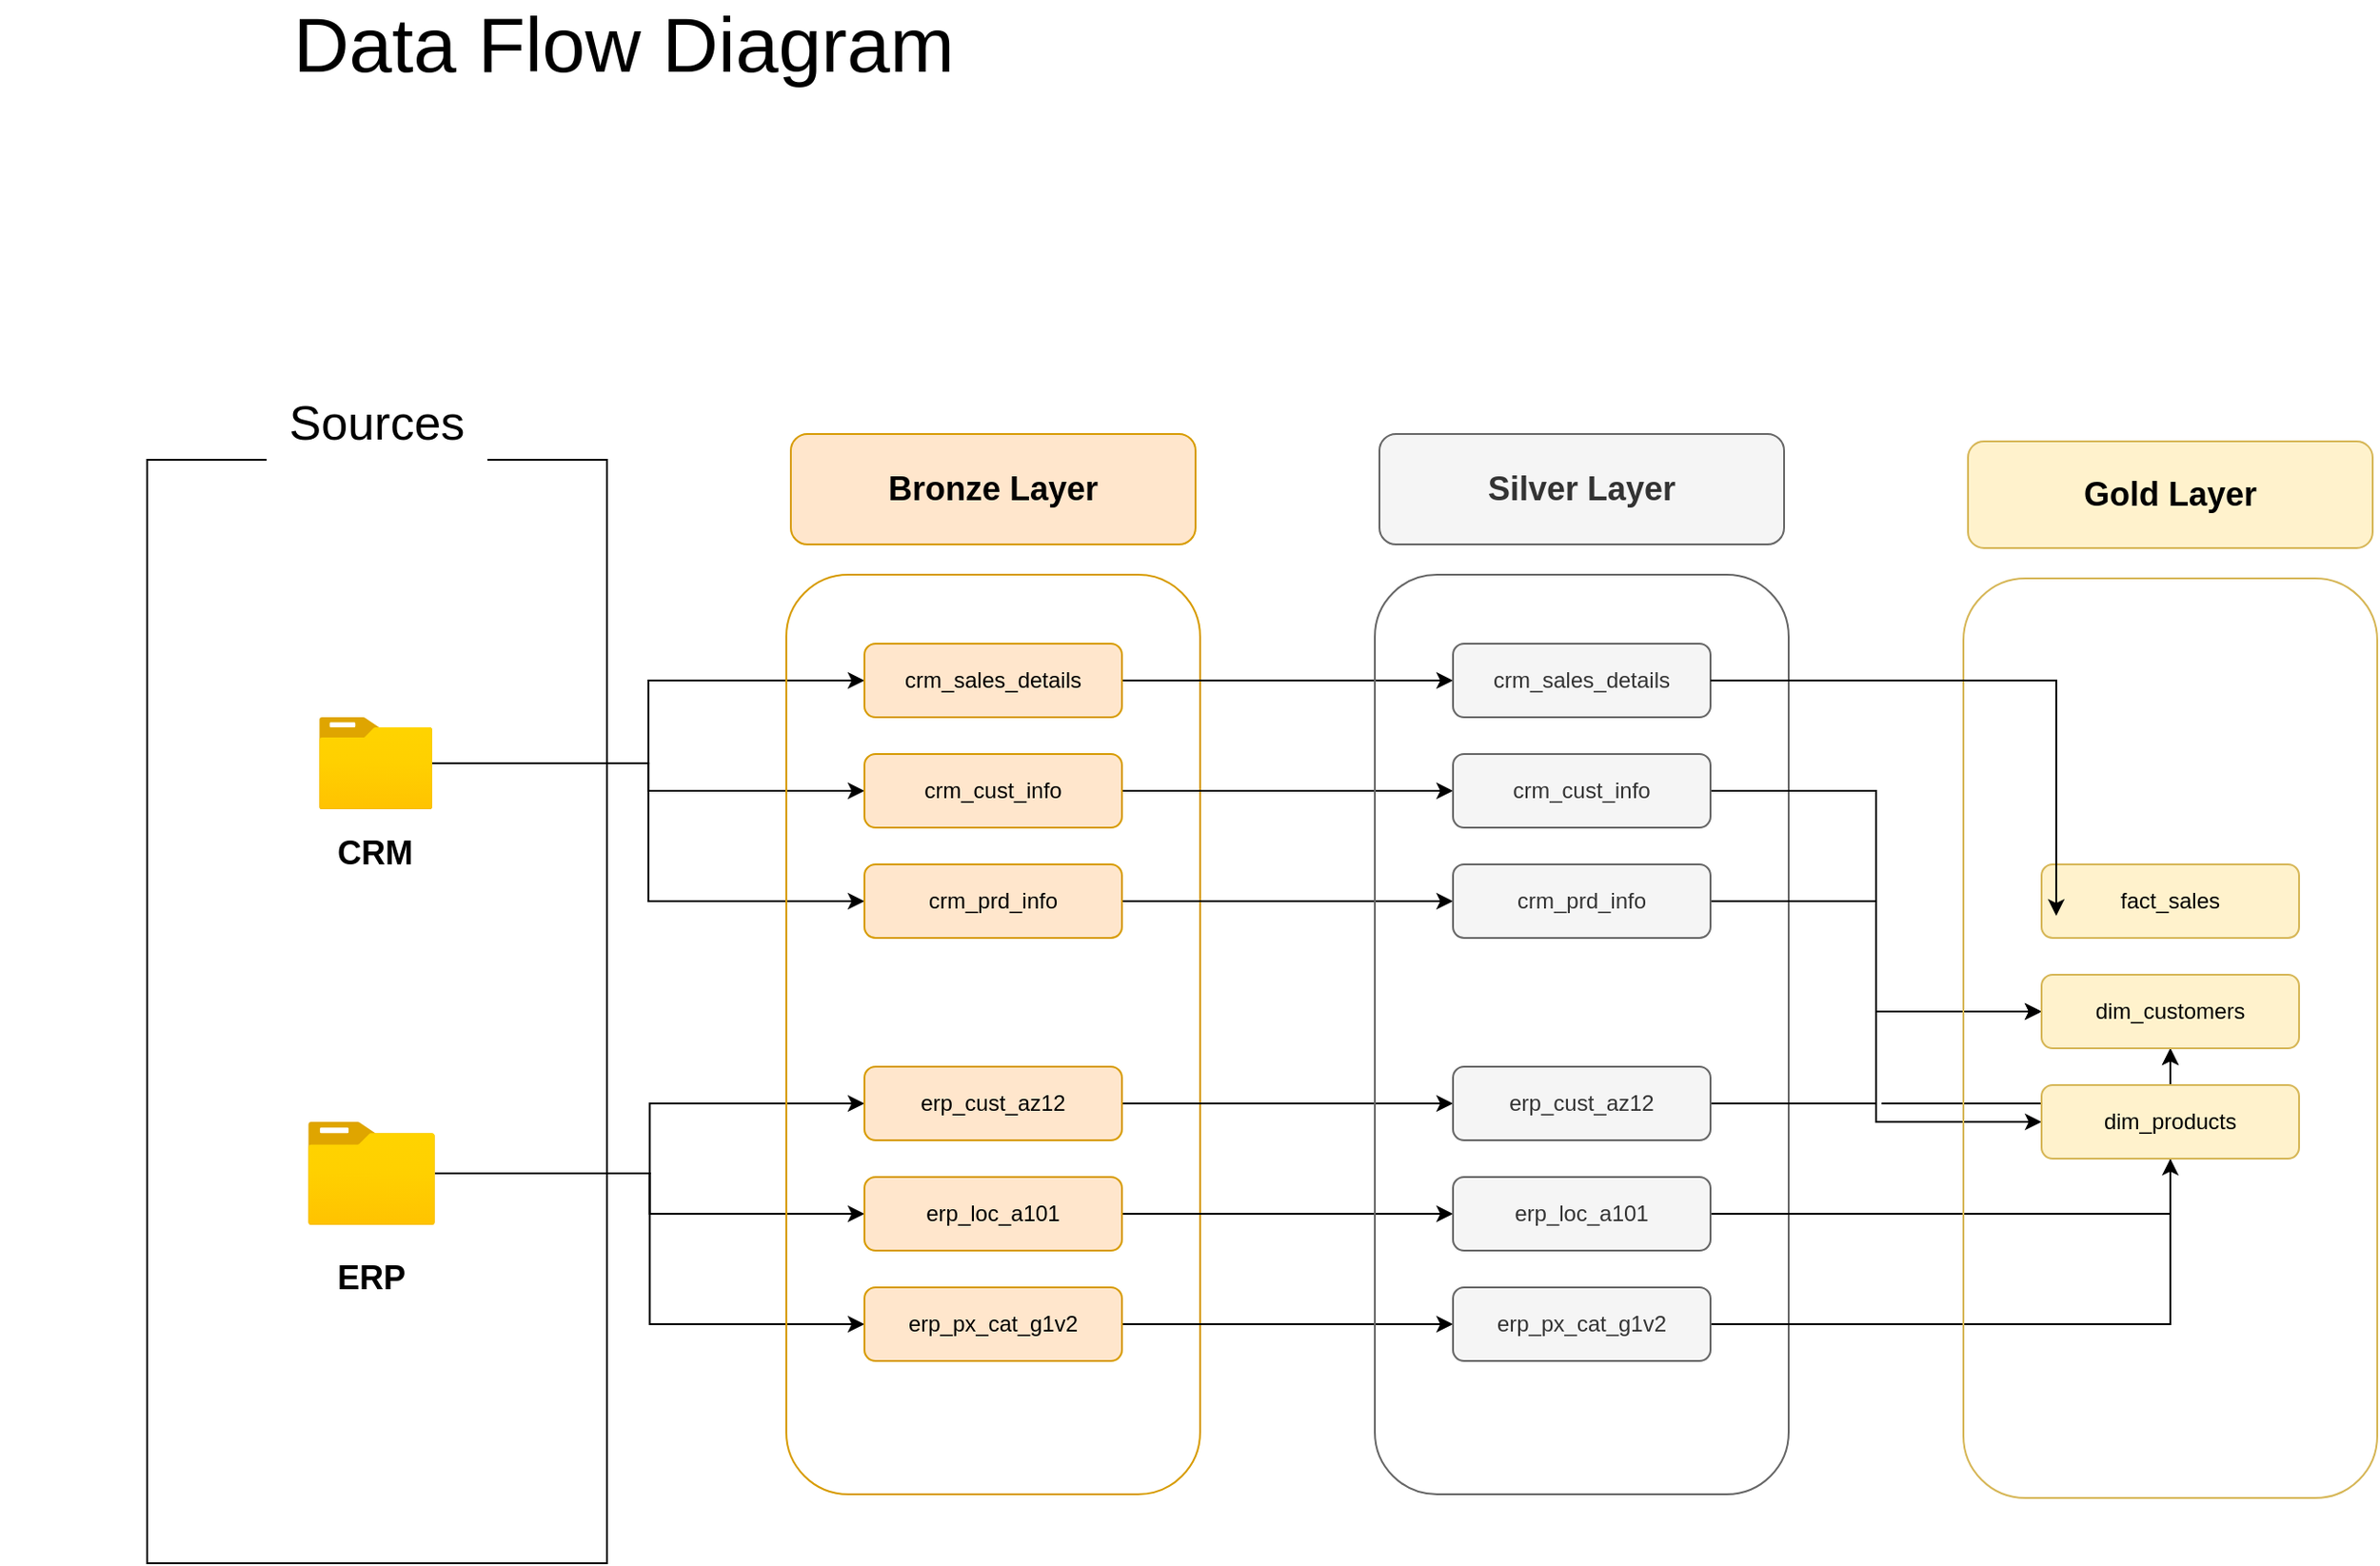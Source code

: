 <mxfile version="27.0.9">
  <diagram name="Page-1" id="jAmCfUwUmkMUKzXsLRDn">
    <mxGraphModel dx="5426" dy="883" grid="1" gridSize="10" guides="1" tooltips="1" connect="1" arrows="1" fold="1" page="1" pageScale="1" pageWidth="2000" pageHeight="4000" math="0" shadow="0">
      <root>
        <mxCell id="0" />
        <mxCell id="1" parent="0" />
        <mxCell id="l-5gjHfXHYjD6CcOfBbO-2" value="&lt;font&gt;Data Flow Diagram&amp;nbsp;&lt;/font&gt;" style="text;html=1;align=center;verticalAlign=middle;whiteSpace=wrap;rounded=0;fontSize=42;" parent="1" vertex="1">
          <mxGeometry x="-3930" y="60" width="690" height="30" as="geometry" />
        </mxCell>
        <mxCell id="l-5gjHfXHYjD6CcOfBbO-3" value="" style="rounded=0;whiteSpace=wrap;html=1;fillColor=none;" parent="1" vertex="1">
          <mxGeometry x="-3850" y="300" width="250" height="600" as="geometry" />
        </mxCell>
        <mxCell id="l-5gjHfXHYjD6CcOfBbO-4" value="&lt;font style=&quot;font-size: 26px;&quot;&gt;Sources&lt;/font&gt;" style="rounded=1;whiteSpace=wrap;html=1;fillColor=default;strokeColor=none;glass=0;" parent="1" vertex="1">
          <mxGeometry x="-3785" y="250" width="120" height="60" as="geometry" />
        </mxCell>
        <mxCell id="l-5gjHfXHYjD6CcOfBbO-20" style="edgeStyle=orthogonalEdgeStyle;rounded=0;orthogonalLoop=1;jettySize=auto;html=1;entryX=0;entryY=0.5;entryDx=0;entryDy=0;" parent="1" source="l-5gjHfXHYjD6CcOfBbO-5" target="l-5gjHfXHYjD6CcOfBbO-14" edge="1">
          <mxGeometry relative="1" as="geometry" />
        </mxCell>
        <mxCell id="l-5gjHfXHYjD6CcOfBbO-21" style="edgeStyle=orthogonalEdgeStyle;rounded=0;orthogonalLoop=1;jettySize=auto;html=1;entryX=0;entryY=0.5;entryDx=0;entryDy=0;" parent="1" source="l-5gjHfXHYjD6CcOfBbO-5" target="l-5gjHfXHYjD6CcOfBbO-13" edge="1">
          <mxGeometry relative="1" as="geometry" />
        </mxCell>
        <mxCell id="l-5gjHfXHYjD6CcOfBbO-22" style="edgeStyle=orthogonalEdgeStyle;rounded=0;orthogonalLoop=1;jettySize=auto;html=1;entryX=0;entryY=0.5;entryDx=0;entryDy=0;" parent="1" source="l-5gjHfXHYjD6CcOfBbO-5" target="l-5gjHfXHYjD6CcOfBbO-15" edge="1">
          <mxGeometry relative="1" as="geometry" />
        </mxCell>
        <mxCell id="l-5gjHfXHYjD6CcOfBbO-5" value="" style="image;aspect=fixed;html=1;points=[];align=center;fontSize=12;image=img/lib/azure2/general/Folder_Blank.svg;" parent="1" vertex="1">
          <mxGeometry x="-3756.5" y="440" width="61.61" height="50" as="geometry" />
        </mxCell>
        <mxCell id="l-5gjHfXHYjD6CcOfBbO-6" value="CRM&lt;div&gt;&lt;br&gt;&lt;/div&gt;" style="text;html=1;align=center;verticalAlign=middle;whiteSpace=wrap;rounded=0;fontSize=18;fontStyle=1" parent="1" vertex="1">
          <mxGeometry x="-3755.69" y="510" width="60" height="30" as="geometry" />
        </mxCell>
        <mxCell id="l-5gjHfXHYjD6CcOfBbO-23" style="edgeStyle=orthogonalEdgeStyle;rounded=0;orthogonalLoop=1;jettySize=auto;html=1;" parent="1" source="l-5gjHfXHYjD6CcOfBbO-8" target="l-5gjHfXHYjD6CcOfBbO-16" edge="1">
          <mxGeometry relative="1" as="geometry" />
        </mxCell>
        <mxCell id="l-5gjHfXHYjD6CcOfBbO-24" style="edgeStyle=orthogonalEdgeStyle;rounded=0;orthogonalLoop=1;jettySize=auto;html=1;entryX=0;entryY=0.5;entryDx=0;entryDy=0;" parent="1" source="l-5gjHfXHYjD6CcOfBbO-8" target="l-5gjHfXHYjD6CcOfBbO-17" edge="1">
          <mxGeometry relative="1" as="geometry" />
        </mxCell>
        <mxCell id="l-5gjHfXHYjD6CcOfBbO-25" style="edgeStyle=orthogonalEdgeStyle;rounded=0;orthogonalLoop=1;jettySize=auto;html=1;entryX=0;entryY=0.5;entryDx=0;entryDy=0;" parent="1" source="l-5gjHfXHYjD6CcOfBbO-8" target="l-5gjHfXHYjD6CcOfBbO-18" edge="1">
          <mxGeometry relative="1" as="geometry" />
        </mxCell>
        <mxCell id="l-5gjHfXHYjD6CcOfBbO-8" value="" style="image;aspect=fixed;html=1;points=[];align=center;fontSize=12;image=img/lib/azure2/general/Folder_Blank.svg;" parent="1" vertex="1">
          <mxGeometry x="-3762.5" y="660" width="69" height="56.0" as="geometry" />
        </mxCell>
        <mxCell id="l-5gjHfXHYjD6CcOfBbO-9" value="&lt;div&gt;ERP&lt;/div&gt;" style="text;html=1;align=center;verticalAlign=middle;whiteSpace=wrap;rounded=0;fontSize=18;fontStyle=1" parent="1" vertex="1">
          <mxGeometry x="-3758" y="730" width="60" height="30" as="geometry" />
        </mxCell>
        <mxCell id="l-5gjHfXHYjD6CcOfBbO-11" value="" style="rounded=1;whiteSpace=wrap;html=1;rotation=-90;fillColor=none;strokeColor=#d79b00;" parent="1" vertex="1">
          <mxGeometry x="-3640" y="500" width="500" height="225" as="geometry" />
        </mxCell>
        <mxCell id="l-5gjHfXHYjD6CcOfBbO-12" value="&lt;b&gt;&lt;font style=&quot;font-size: 18px;&quot;&gt;Bronze Layer&lt;/font&gt;&lt;/b&gt;" style="rounded=1;whiteSpace=wrap;html=1;fillColor=#ffe6cc;strokeColor=#d79b00;" parent="1" vertex="1">
          <mxGeometry x="-3500" y="286" width="220" height="60" as="geometry" />
        </mxCell>
        <mxCell id="l-5gjHfXHYjD6CcOfBbO-34" style="edgeStyle=orthogonalEdgeStyle;rounded=0;orthogonalLoop=1;jettySize=auto;html=1;" parent="1" source="l-5gjHfXHYjD6CcOfBbO-13" target="l-5gjHfXHYjD6CcOfBbO-28" edge="1">
          <mxGeometry relative="1" as="geometry" />
        </mxCell>
        <mxCell id="l-5gjHfXHYjD6CcOfBbO-13" value="crm_sales_details" style="rounded=1;whiteSpace=wrap;html=1;fillColor=#ffe6cc;strokeColor=#d79b00;" parent="1" vertex="1">
          <mxGeometry x="-3460" y="400" width="140" height="40" as="geometry" />
        </mxCell>
        <mxCell id="l-5gjHfXHYjD6CcOfBbO-35" style="edgeStyle=orthogonalEdgeStyle;rounded=0;orthogonalLoop=1;jettySize=auto;html=1;" parent="1" source="l-5gjHfXHYjD6CcOfBbO-14" target="l-5gjHfXHYjD6CcOfBbO-29" edge="1">
          <mxGeometry relative="1" as="geometry" />
        </mxCell>
        <mxCell id="l-5gjHfXHYjD6CcOfBbO-14" value="crm_cust_info" style="rounded=1;whiteSpace=wrap;html=1;fillColor=#ffe6cc;strokeColor=#d79b00;" parent="1" vertex="1">
          <mxGeometry x="-3460" y="460" width="140" height="40" as="geometry" />
        </mxCell>
        <mxCell id="l-5gjHfXHYjD6CcOfBbO-36" style="edgeStyle=orthogonalEdgeStyle;rounded=0;orthogonalLoop=1;jettySize=auto;html=1;" parent="1" source="l-5gjHfXHYjD6CcOfBbO-15" target="l-5gjHfXHYjD6CcOfBbO-30" edge="1">
          <mxGeometry relative="1" as="geometry" />
        </mxCell>
        <mxCell id="l-5gjHfXHYjD6CcOfBbO-15" value="crm_prd_info" style="rounded=1;whiteSpace=wrap;html=1;fillColor=#ffe6cc;strokeColor=#d79b00;" parent="1" vertex="1">
          <mxGeometry x="-3460" y="520" width="140" height="40" as="geometry" />
        </mxCell>
        <mxCell id="l-5gjHfXHYjD6CcOfBbO-37" style="edgeStyle=orthogonalEdgeStyle;rounded=0;orthogonalLoop=1;jettySize=auto;html=1;" parent="1" source="l-5gjHfXHYjD6CcOfBbO-16" target="l-5gjHfXHYjD6CcOfBbO-31" edge="1">
          <mxGeometry relative="1" as="geometry" />
        </mxCell>
        <mxCell id="l-5gjHfXHYjD6CcOfBbO-16" value="erp_cust_az12" style="rounded=1;whiteSpace=wrap;html=1;fillColor=#ffe6cc;strokeColor=#d79b00;" parent="1" vertex="1">
          <mxGeometry x="-3460" y="630" width="140" height="40" as="geometry" />
        </mxCell>
        <mxCell id="l-5gjHfXHYjD6CcOfBbO-38" style="edgeStyle=orthogonalEdgeStyle;rounded=0;orthogonalLoop=1;jettySize=auto;html=1;" parent="1" source="l-5gjHfXHYjD6CcOfBbO-17" target="l-5gjHfXHYjD6CcOfBbO-32" edge="1">
          <mxGeometry relative="1" as="geometry" />
        </mxCell>
        <mxCell id="l-5gjHfXHYjD6CcOfBbO-17" value="erp_loc_a101" style="rounded=1;whiteSpace=wrap;html=1;fillColor=#ffe6cc;strokeColor=#d79b00;" parent="1" vertex="1">
          <mxGeometry x="-3460" y="690" width="140" height="40" as="geometry" />
        </mxCell>
        <mxCell id="l-5gjHfXHYjD6CcOfBbO-39" style="edgeStyle=orthogonalEdgeStyle;rounded=0;orthogonalLoop=1;jettySize=auto;html=1;" parent="1" source="l-5gjHfXHYjD6CcOfBbO-18" target="l-5gjHfXHYjD6CcOfBbO-33" edge="1">
          <mxGeometry relative="1" as="geometry" />
        </mxCell>
        <mxCell id="l-5gjHfXHYjD6CcOfBbO-18" value="erp_px_cat_g1v2" style="rounded=1;whiteSpace=wrap;html=1;fillColor=#ffe6cc;strokeColor=#d79b00;" parent="1" vertex="1">
          <mxGeometry x="-3460" y="750" width="140" height="40" as="geometry" />
        </mxCell>
        <mxCell id="l-5gjHfXHYjD6CcOfBbO-26" value="" style="rounded=1;whiteSpace=wrap;html=1;rotation=-90;fillColor=none;strokeColor=#666666;fontColor=#333333;" parent="1" vertex="1">
          <mxGeometry x="-3320" y="500" width="500" height="225" as="geometry" />
        </mxCell>
        <mxCell id="l-5gjHfXHYjD6CcOfBbO-27" value="&lt;b&gt;&lt;font style=&quot;font-size: 18px;&quot;&gt;Silver Layer&lt;/font&gt;&lt;/b&gt;" style="rounded=1;whiteSpace=wrap;html=1;fillColor=#f5f5f5;strokeColor=#666666;fontColor=#333333;" parent="1" vertex="1">
          <mxGeometry x="-3180" y="286" width="220" height="60" as="geometry" />
        </mxCell>
        <mxCell id="l-5gjHfXHYjD6CcOfBbO-28" value="crm_sales_details" style="rounded=1;whiteSpace=wrap;html=1;fillColor=#f5f5f5;strokeColor=#666666;fontColor=#333333;" parent="1" vertex="1">
          <mxGeometry x="-3140" y="400" width="140" height="40" as="geometry" />
        </mxCell>
        <mxCell id="4Nj4718-mPTApLLRynFU-20" style="edgeStyle=orthogonalEdgeStyle;rounded=0;orthogonalLoop=1;jettySize=auto;html=1;entryX=0;entryY=0.5;entryDx=0;entryDy=0;jumpStyle=gap;" edge="1" parent="1" source="l-5gjHfXHYjD6CcOfBbO-29" target="4Nj4718-mPTApLLRynFU-11">
          <mxGeometry relative="1" as="geometry" />
        </mxCell>
        <mxCell id="l-5gjHfXHYjD6CcOfBbO-29" value="crm_cust_info" style="rounded=1;whiteSpace=wrap;html=1;fillColor=#f5f5f5;strokeColor=#666666;fontColor=#333333;" parent="1" vertex="1">
          <mxGeometry x="-3140" y="460" width="140" height="40" as="geometry" />
        </mxCell>
        <mxCell id="4Nj4718-mPTApLLRynFU-21" style="edgeStyle=orthogonalEdgeStyle;rounded=0;orthogonalLoop=1;jettySize=auto;html=1;entryX=0;entryY=0.5;entryDx=0;entryDy=0;jumpStyle=gap;" edge="1" parent="1" source="l-5gjHfXHYjD6CcOfBbO-30" target="4Nj4718-mPTApLLRynFU-12">
          <mxGeometry relative="1" as="geometry" />
        </mxCell>
        <mxCell id="l-5gjHfXHYjD6CcOfBbO-30" value="crm_prd_info" style="rounded=1;whiteSpace=wrap;html=1;fillColor=#f5f5f5;strokeColor=#666666;fontColor=#333333;" parent="1" vertex="1">
          <mxGeometry x="-3140" y="520" width="140" height="40" as="geometry" />
        </mxCell>
        <mxCell id="4Nj4718-mPTApLLRynFU-22" style="edgeStyle=orthogonalEdgeStyle;rounded=0;orthogonalLoop=1;jettySize=auto;html=1;entryX=0;entryY=0.5;entryDx=0;entryDy=0;jumpStyle=gap;" edge="1" parent="1" source="l-5gjHfXHYjD6CcOfBbO-31" target="4Nj4718-mPTApLLRynFU-11">
          <mxGeometry relative="1" as="geometry" />
        </mxCell>
        <mxCell id="4Nj4718-mPTApLLRynFU-25" style="edgeStyle=orthogonalEdgeStyle;rounded=0;orthogonalLoop=1;jettySize=auto;html=1;jumpStyle=gap;" edge="1" parent="1" source="l-5gjHfXHYjD6CcOfBbO-31" target="4Nj4718-mPTApLLRynFU-11">
          <mxGeometry relative="1" as="geometry" />
        </mxCell>
        <mxCell id="l-5gjHfXHYjD6CcOfBbO-31" value="erp_cust_az12" style="rounded=1;whiteSpace=wrap;html=1;fillColor=#f5f5f5;strokeColor=#666666;fontColor=#333333;" parent="1" vertex="1">
          <mxGeometry x="-3140" y="630" width="140" height="40" as="geometry" />
        </mxCell>
        <mxCell id="4Nj4718-mPTApLLRynFU-23" style="edgeStyle=orthogonalEdgeStyle;rounded=0;orthogonalLoop=1;jettySize=auto;html=1;jumpStyle=gap;" edge="1" parent="1" source="l-5gjHfXHYjD6CcOfBbO-32" target="4Nj4718-mPTApLLRynFU-11">
          <mxGeometry relative="1" as="geometry" />
        </mxCell>
        <mxCell id="l-5gjHfXHYjD6CcOfBbO-32" value="erp_loc_a101" style="rounded=1;whiteSpace=wrap;html=1;fillColor=#f5f5f5;strokeColor=#666666;fontColor=#333333;" parent="1" vertex="1">
          <mxGeometry x="-3140" y="690" width="140" height="40" as="geometry" />
        </mxCell>
        <mxCell id="4Nj4718-mPTApLLRynFU-24" style="edgeStyle=orthogonalEdgeStyle;rounded=0;orthogonalLoop=1;jettySize=auto;html=1;jumpStyle=gap;" edge="1" parent="1" source="l-5gjHfXHYjD6CcOfBbO-33" target="4Nj4718-mPTApLLRynFU-12">
          <mxGeometry relative="1" as="geometry" />
        </mxCell>
        <mxCell id="l-5gjHfXHYjD6CcOfBbO-33" value="erp_px_cat_g1v2" style="rounded=1;whiteSpace=wrap;html=1;fillColor=#f5f5f5;strokeColor=#666666;fontColor=#333333;" parent="1" vertex="1">
          <mxGeometry x="-3140" y="750" width="140" height="40" as="geometry" />
        </mxCell>
        <mxCell id="4Nj4718-mPTApLLRynFU-8" value="" style="rounded=1;whiteSpace=wrap;html=1;rotation=-90;fillColor=none;strokeColor=#d6b656;" vertex="1" parent="1">
          <mxGeometry x="-3000" y="502" width="500" height="225" as="geometry" />
        </mxCell>
        <mxCell id="4Nj4718-mPTApLLRynFU-9" value="&lt;b&gt;&lt;font style=&quot;font-size: 18px;&quot;&gt;Gold Layer&lt;/font&gt;&lt;/b&gt;" style="rounded=1;whiteSpace=wrap;html=1;fillColor=#fff2cc;strokeColor=#d6b656;" vertex="1" parent="1">
          <mxGeometry x="-2860" y="290" width="220" height="58" as="geometry" />
        </mxCell>
        <mxCell id="4Nj4718-mPTApLLRynFU-10" value="fact_sales" style="rounded=1;whiteSpace=wrap;html=1;fillColor=#fff2cc;strokeColor=#d6b656;" vertex="1" parent="1">
          <mxGeometry x="-2820" y="520" width="140" height="40" as="geometry" />
        </mxCell>
        <mxCell id="4Nj4718-mPTApLLRynFU-11" value="dim_customers" style="rounded=1;whiteSpace=wrap;html=1;fillColor=#fff2cc;strokeColor=#d6b656;" vertex="1" parent="1">
          <mxGeometry x="-2820" y="580" width="140" height="40" as="geometry" />
        </mxCell>
        <mxCell id="4Nj4718-mPTApLLRynFU-12" value="dim_products" style="rounded=1;whiteSpace=wrap;html=1;fillColor=#fff2cc;strokeColor=#d6b656;" vertex="1" parent="1">
          <mxGeometry x="-2820" y="640" width="140" height="40" as="geometry" />
        </mxCell>
        <mxCell id="4Nj4718-mPTApLLRynFU-16" style="edgeStyle=orthogonalEdgeStyle;rounded=0;orthogonalLoop=1;jettySize=auto;html=1;entryX=0.057;entryY=0.7;entryDx=0;entryDy=0;entryPerimeter=0;jumpStyle=gap;" edge="1" parent="1" source="l-5gjHfXHYjD6CcOfBbO-28" target="4Nj4718-mPTApLLRynFU-10">
          <mxGeometry relative="1" as="geometry" />
        </mxCell>
      </root>
    </mxGraphModel>
  </diagram>
</mxfile>
